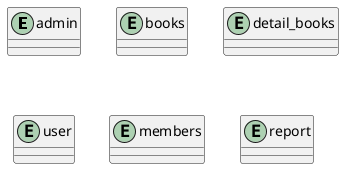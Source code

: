 @startuml
entity admin{

}
entity books{

}
entity detail_books{

}
entity user{

}
entity members{

}
entity report{
    
}
@enduml